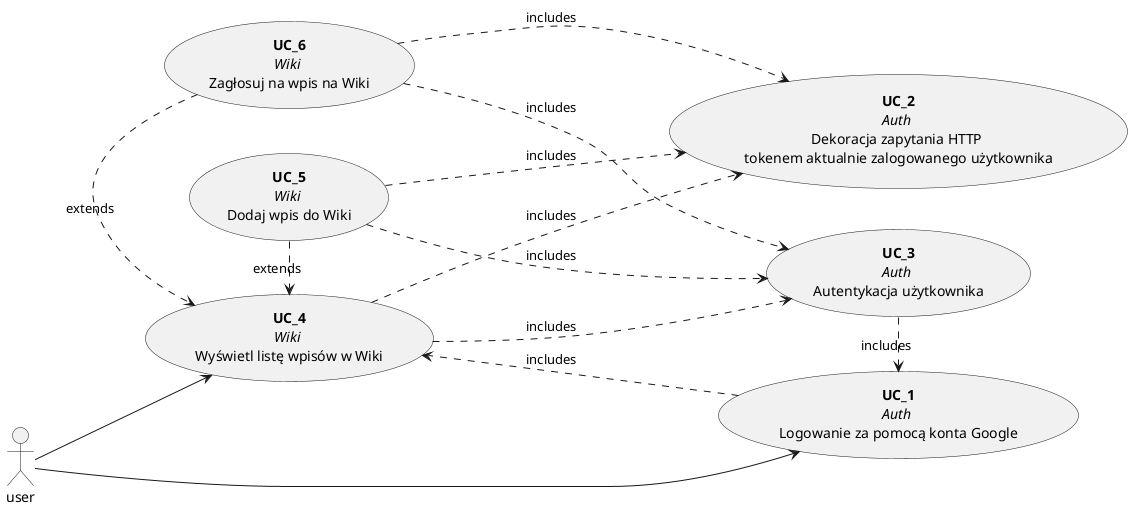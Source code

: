 @startuml
left to right direction

actor user

  usecase UC_1 as "**UC_1**
  // Auth // 
  Logowanie za pomocą konta Google"
  usecase UC_2 as "**UC_2** 
  // Auth // 
  Dekoracja zapytania HTTP 
  tokenem aktualnie zalogowanego użytkownika"
  usecase UC_3 as "**UC_3** 
  // Auth // 
  Autentykacja użytkownika"


  usecase UC_4 as "**UC_4** 
  // Wiki // 
  Wyświetl listę wpisów w Wiki"
  usecase UC_5 as "**UC_5** 
  // Wiki // 
  Dodaj wpis do Wiki"
  usecase UC_6 as "**UC_6** 
  // Wiki // 
  Zagłosuj na wpis na Wiki"


    UC_5 .> UC_4 : extends
    UC_6 .> UC_4 : extends


    user --> UC_1
    user --> UC_4
    UC_3 .> UC_1 : includes

    UC_1 .> UC_4 : includes

    UC_4 ....> UC_2 : includes
    UC_4 ....> UC_3 : includes

    UC_5 ....> UC_2 : includes
    UC_5 ....> UC_3 : includes

    UC_6 ....> UC_2 : includes
    UC_6 ....> UC_3 : includes

    
@enduml